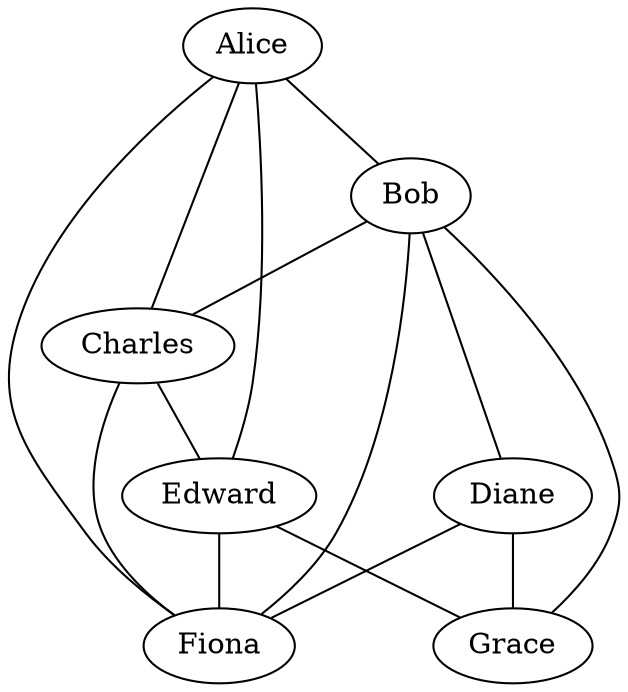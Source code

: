 // dot -Tsvg p2p.dot -o p2p.svg
graph "P2P" {

    overlap = scale;

    P01 [
	label="Alice",
    ];

    P02 [
	label="Bob",
    ];

    P03 [
	label="Charles",
    ];

    P04 [
	label="Diane",
    ];

    P05 [
	label="Edward",
    ];

    P06 [
	label="Fiona",
    ];

    P07 [
	label="Grace",
    ];

    P01 -- P02;
    P01 -- P03;
    P01 -- P05;
    P01 -- P06;
    P02 -- P03;
    P02 -- P04;
    P02 -- P06;
    P02 -- P07;
    P03 -- P05;
    P03 -- P06;
    P04 -- P06;
    P04 -- P07;
    P05 -- P06;
    P05 -- P07;
}

